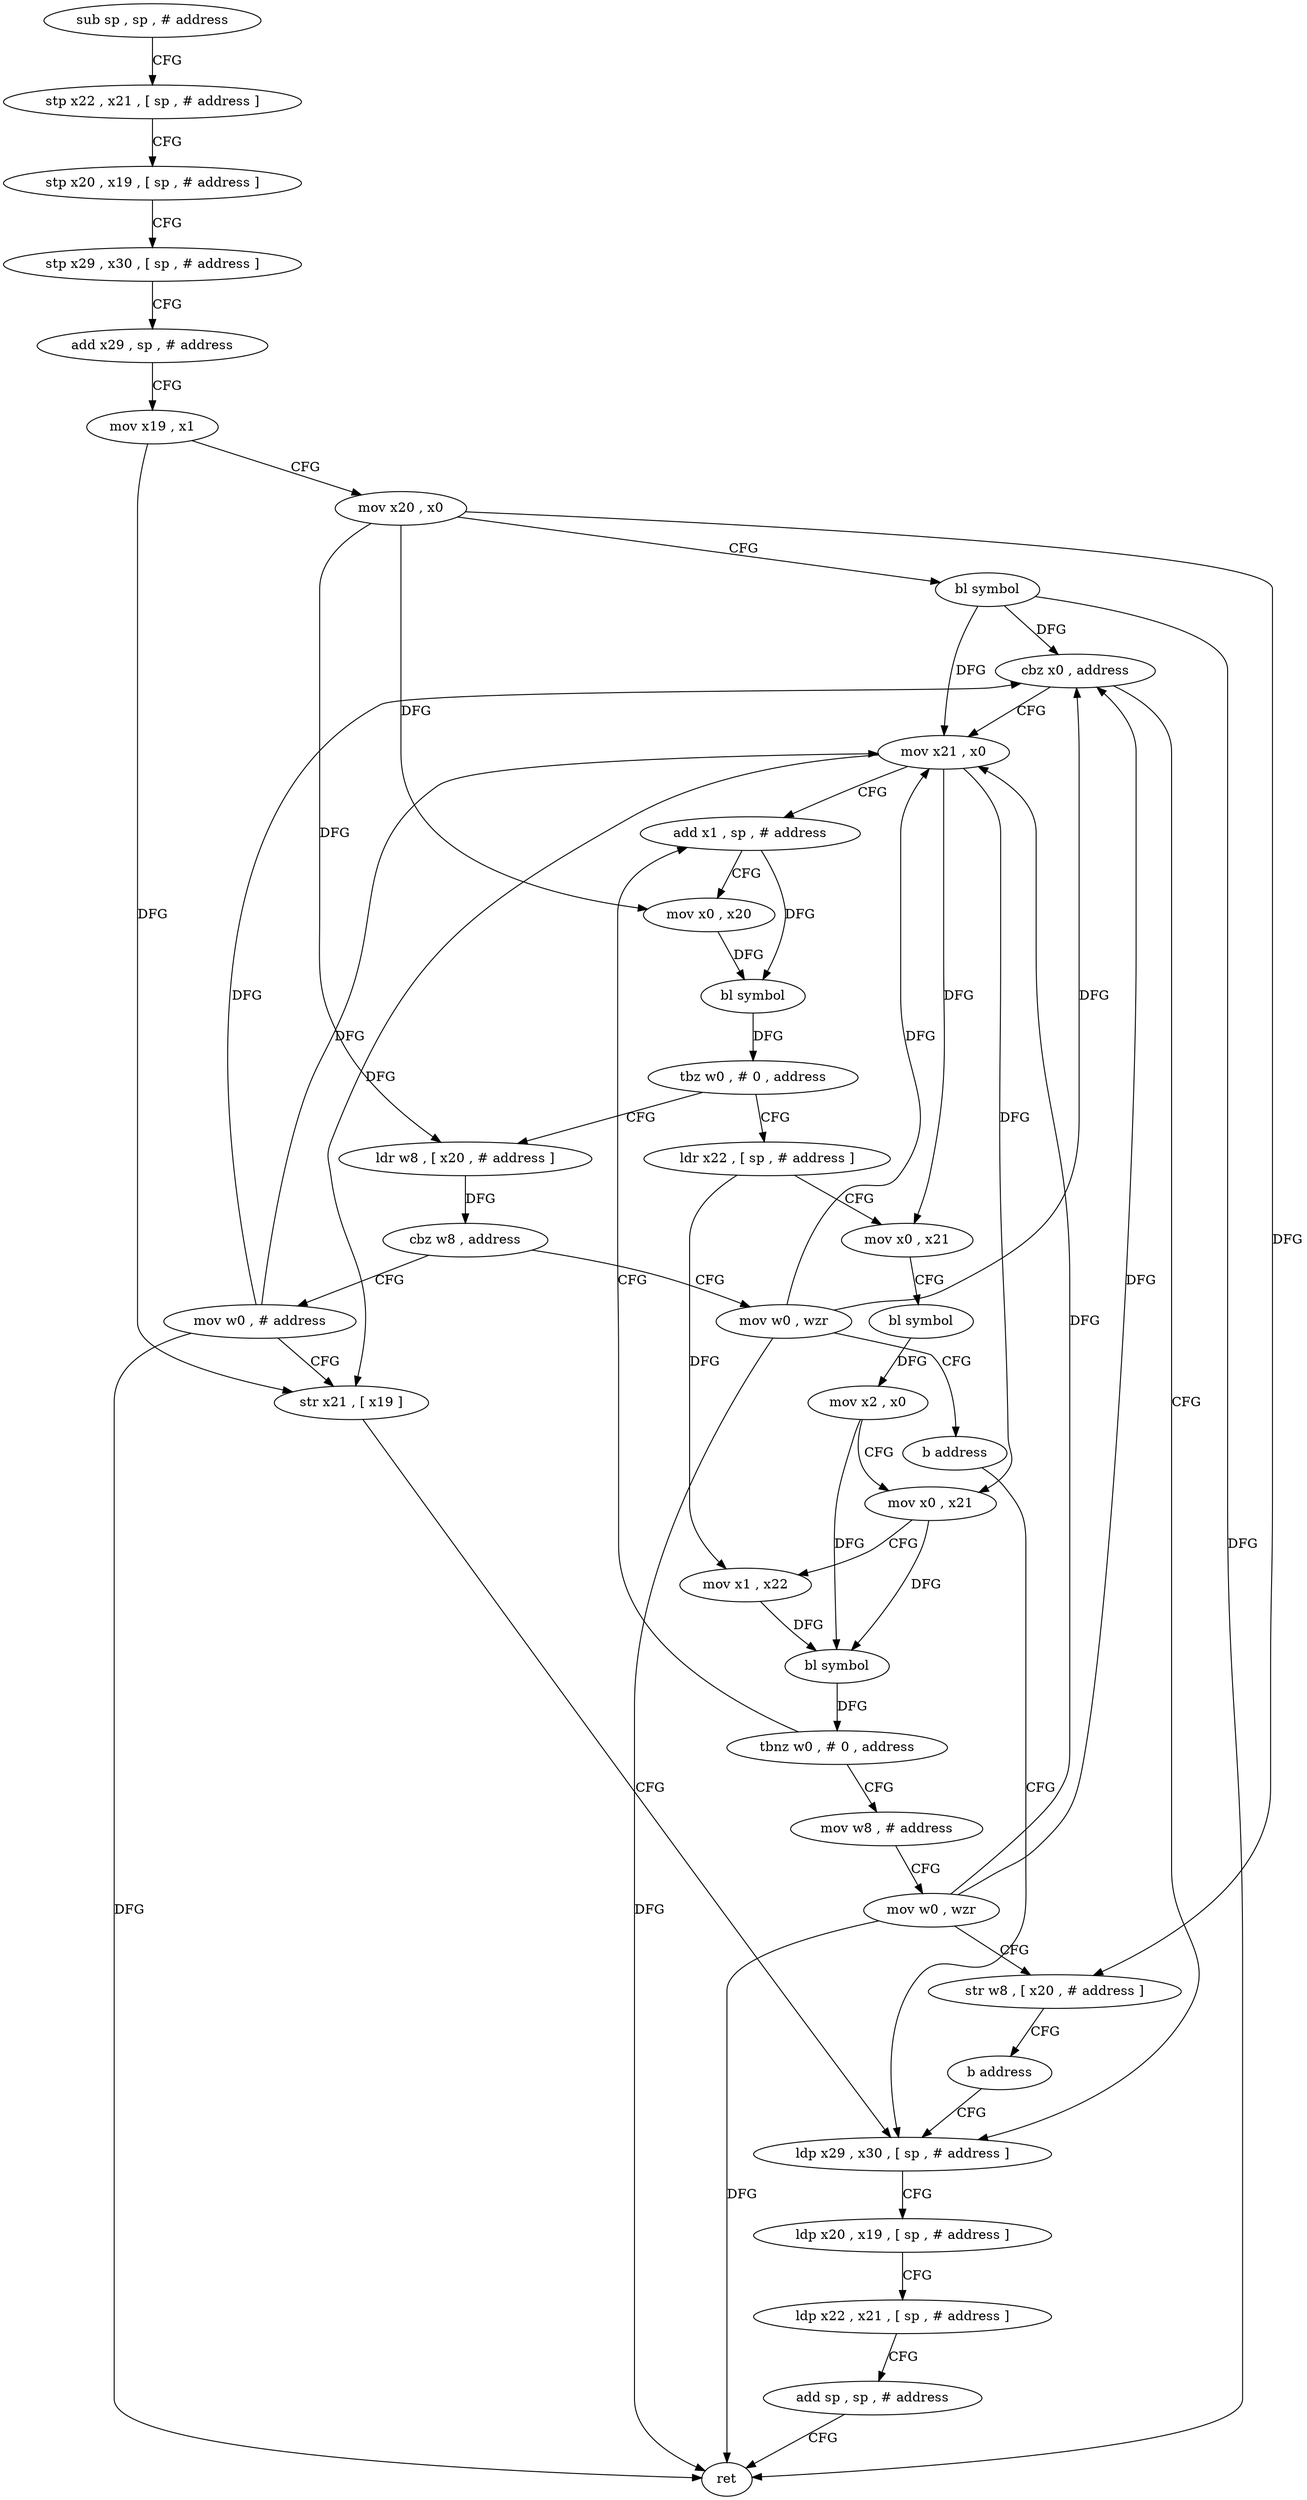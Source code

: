 digraph "func" {
"96800" [label = "sub sp , sp , # address" ]
"96804" [label = "stp x22 , x21 , [ sp , # address ]" ]
"96808" [label = "stp x20 , x19 , [ sp , # address ]" ]
"96812" [label = "stp x29 , x30 , [ sp , # address ]" ]
"96816" [label = "add x29 , sp , # address" ]
"96820" [label = "mov x19 , x1" ]
"96824" [label = "mov x20 , x0" ]
"96828" [label = "bl symbol" ]
"96832" [label = "cbz x0 , address" ]
"96928" [label = "ldp x29 , x30 , [ sp , # address ]" ]
"96836" [label = "mov x21 , x0" ]
"96932" [label = "ldp x20 , x19 , [ sp , # address ]" ]
"96936" [label = "ldp x22 , x21 , [ sp , # address ]" ]
"96940" [label = "add sp , sp , # address" ]
"96944" [label = "ret" ]
"96840" [label = "add x1 , sp , # address" ]
"96904" [label = "ldr w8 , [ x20 , # address ]" ]
"96908" [label = "cbz w8 , address" ]
"96920" [label = "mov w0 , # address" ]
"96912" [label = "mov w0 , wzr" ]
"96856" [label = "ldr x22 , [ sp , # address ]" ]
"96860" [label = "mov x0 , x21" ]
"96864" [label = "bl symbol" ]
"96868" [label = "mov x2 , x0" ]
"96872" [label = "mov x0 , x21" ]
"96876" [label = "mov x1 , x22" ]
"96880" [label = "bl symbol" ]
"96884" [label = "tbnz w0 , # 0 , address" ]
"96888" [label = "mov w8 , # address" ]
"96924" [label = "str x21 , [ x19 ]" ]
"96916" [label = "b address" ]
"96844" [label = "mov x0 , x20" ]
"96848" [label = "bl symbol" ]
"96852" [label = "tbz w0 , # 0 , address" ]
"96892" [label = "mov w0 , wzr" ]
"96896" [label = "str w8 , [ x20 , # address ]" ]
"96900" [label = "b address" ]
"96800" -> "96804" [ label = "CFG" ]
"96804" -> "96808" [ label = "CFG" ]
"96808" -> "96812" [ label = "CFG" ]
"96812" -> "96816" [ label = "CFG" ]
"96816" -> "96820" [ label = "CFG" ]
"96820" -> "96824" [ label = "CFG" ]
"96820" -> "96924" [ label = "DFG" ]
"96824" -> "96828" [ label = "CFG" ]
"96824" -> "96844" [ label = "DFG" ]
"96824" -> "96904" [ label = "DFG" ]
"96824" -> "96896" [ label = "DFG" ]
"96828" -> "96832" [ label = "DFG" ]
"96828" -> "96944" [ label = "DFG" ]
"96828" -> "96836" [ label = "DFG" ]
"96832" -> "96928" [ label = "CFG" ]
"96832" -> "96836" [ label = "CFG" ]
"96928" -> "96932" [ label = "CFG" ]
"96836" -> "96840" [ label = "CFG" ]
"96836" -> "96860" [ label = "DFG" ]
"96836" -> "96872" [ label = "DFG" ]
"96836" -> "96924" [ label = "DFG" ]
"96932" -> "96936" [ label = "CFG" ]
"96936" -> "96940" [ label = "CFG" ]
"96940" -> "96944" [ label = "CFG" ]
"96840" -> "96844" [ label = "CFG" ]
"96840" -> "96848" [ label = "DFG" ]
"96904" -> "96908" [ label = "DFG" ]
"96908" -> "96920" [ label = "CFG" ]
"96908" -> "96912" [ label = "CFG" ]
"96920" -> "96924" [ label = "CFG" ]
"96920" -> "96832" [ label = "DFG" ]
"96920" -> "96836" [ label = "DFG" ]
"96920" -> "96944" [ label = "DFG" ]
"96912" -> "96916" [ label = "CFG" ]
"96912" -> "96832" [ label = "DFG" ]
"96912" -> "96836" [ label = "DFG" ]
"96912" -> "96944" [ label = "DFG" ]
"96856" -> "96860" [ label = "CFG" ]
"96856" -> "96876" [ label = "DFG" ]
"96860" -> "96864" [ label = "CFG" ]
"96864" -> "96868" [ label = "DFG" ]
"96868" -> "96872" [ label = "CFG" ]
"96868" -> "96880" [ label = "DFG" ]
"96872" -> "96876" [ label = "CFG" ]
"96872" -> "96880" [ label = "DFG" ]
"96876" -> "96880" [ label = "DFG" ]
"96880" -> "96884" [ label = "DFG" ]
"96884" -> "96840" [ label = "CFG" ]
"96884" -> "96888" [ label = "CFG" ]
"96888" -> "96892" [ label = "CFG" ]
"96924" -> "96928" [ label = "CFG" ]
"96916" -> "96928" [ label = "CFG" ]
"96844" -> "96848" [ label = "DFG" ]
"96848" -> "96852" [ label = "DFG" ]
"96852" -> "96904" [ label = "CFG" ]
"96852" -> "96856" [ label = "CFG" ]
"96892" -> "96896" [ label = "CFG" ]
"96892" -> "96832" [ label = "DFG" ]
"96892" -> "96836" [ label = "DFG" ]
"96892" -> "96944" [ label = "DFG" ]
"96896" -> "96900" [ label = "CFG" ]
"96900" -> "96928" [ label = "CFG" ]
}
